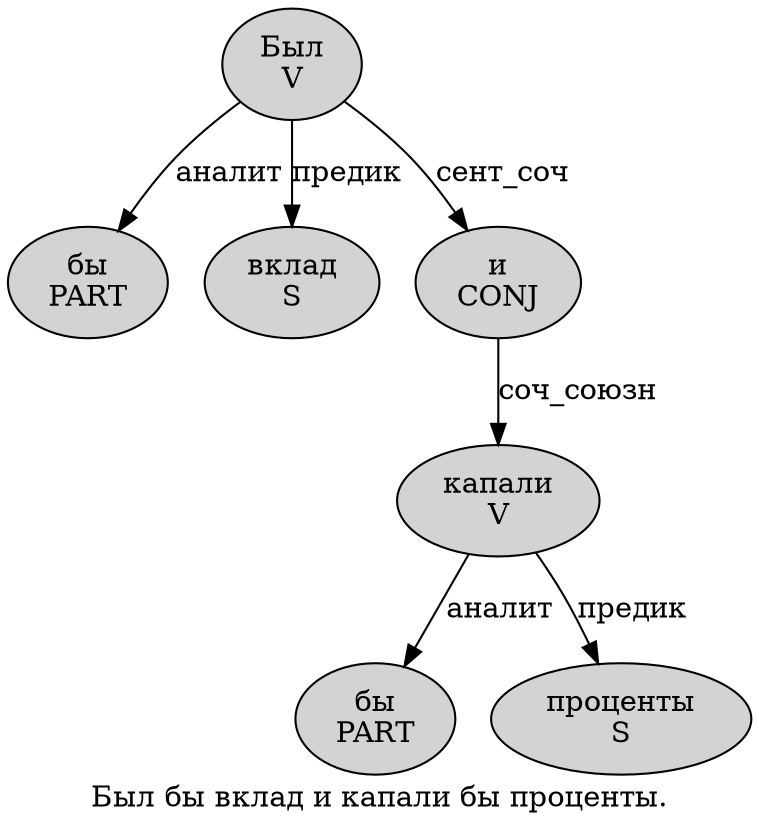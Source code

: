 digraph SENTENCE_715 {
	graph [label="Был бы вклад и капали бы проценты."]
	node [style=filled]
		0 [label="Был
V" color="" fillcolor=lightgray penwidth=1 shape=ellipse]
		1 [label="бы
PART" color="" fillcolor=lightgray penwidth=1 shape=ellipse]
		2 [label="вклад
S" color="" fillcolor=lightgray penwidth=1 shape=ellipse]
		3 [label="и
CONJ" color="" fillcolor=lightgray penwidth=1 shape=ellipse]
		4 [label="капали
V" color="" fillcolor=lightgray penwidth=1 shape=ellipse]
		5 [label="бы
PART" color="" fillcolor=lightgray penwidth=1 shape=ellipse]
		6 [label="проценты
S" color="" fillcolor=lightgray penwidth=1 shape=ellipse]
			0 -> 1 [label="аналит"]
			0 -> 2 [label="предик"]
			0 -> 3 [label="сент_соч"]
			4 -> 5 [label="аналит"]
			4 -> 6 [label="предик"]
			3 -> 4 [label="соч_союзн"]
}